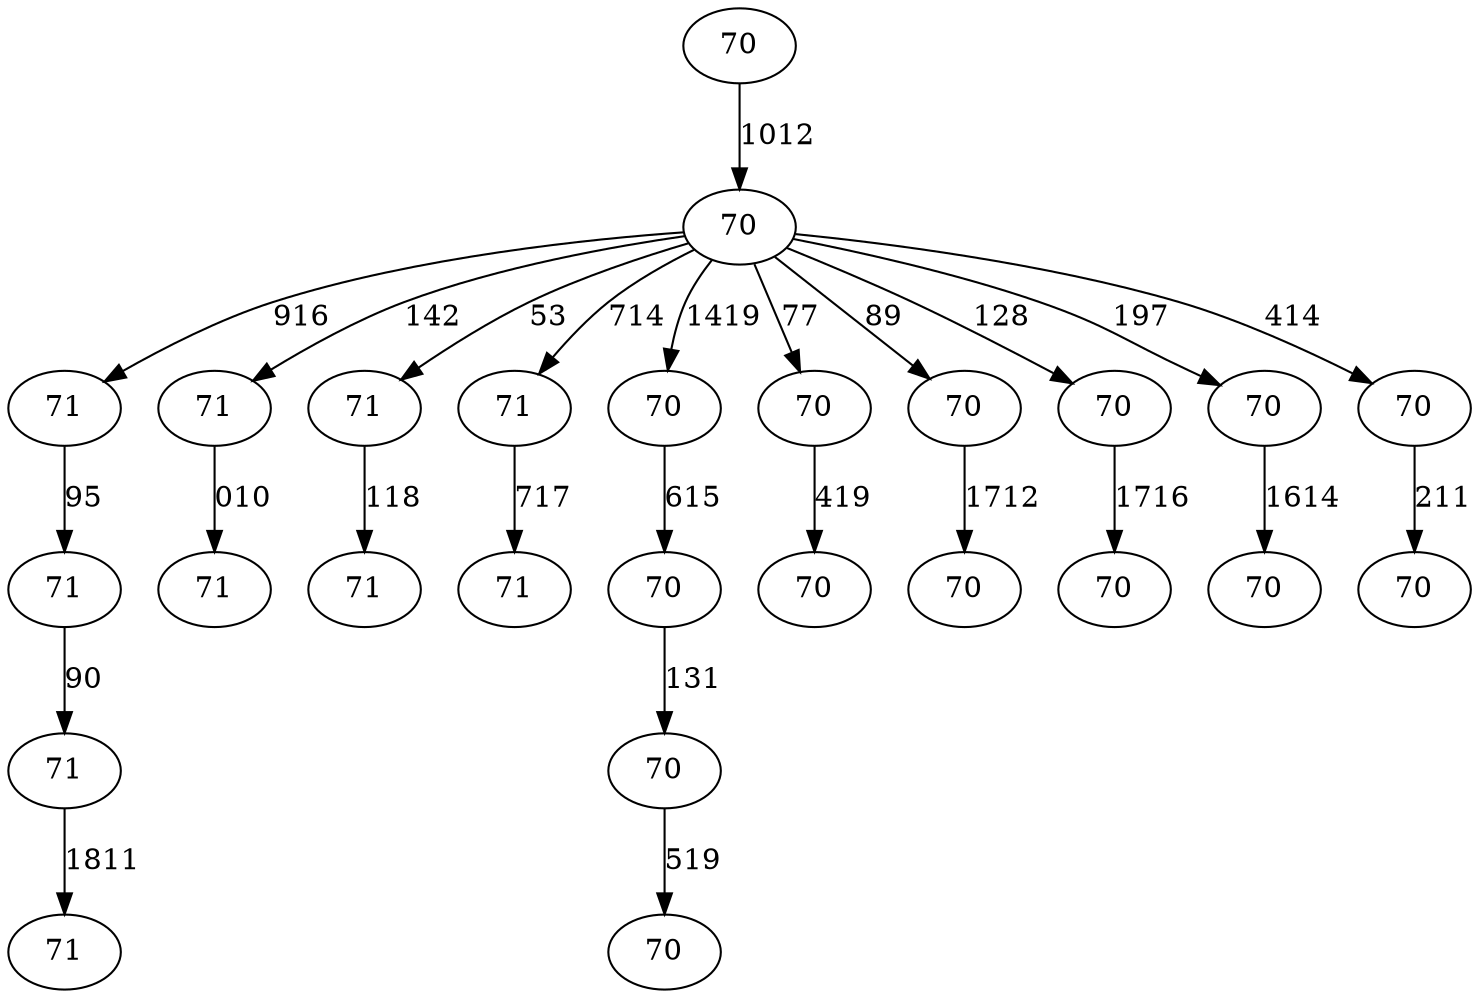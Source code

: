 digraph MinMax {
21446672 [label=70];
21446672 -> 21508032 [label=1012];
21508032 [label=70];
21508032 -> 24867568 [label=916];
24867568 [label=71];
24867568 -> 25285040 [label=95];
25285040 [label=71];
25285040 -> 25841712 [label=90];
25841712 [label=71];
25841712 -> 25946064 [label=1811];
25946064 [label=71];
21508032 -> 25215472 [label=142];
25215472 [label=71];
25215472 -> 25980848 [label=010];
25980848 [label=71];
21508032 -> 25598224 [label=53];
25598224 [label=71];
25598224 -> 26206944 [label=118];
26206944 [label=71];
21508032 -> 25093728 [label=714];
25093728 [label=71];
25093728 -> 25789536 [label=717];
25789536 [label=71];
21508032 -> 25406880 [label=1419];
25406880 [label=70];
25406880 -> 26189552 [label=615];
26189552 [label=70];
26189552 -> 26763488 [label=131];
26763488 [label=70];
26763488 -> 26641744 [label=519];
26641744 [label=70];
21508032 -> 25337248 [label=77];
25337248 [label=70];
25337248 -> 26554784 [label=419];
26554784 [label=70];
21508032 -> 25058944 [label=89];
25058944 [label=70];
25058944 -> 25754752 [label=1712];
25754752 [label=70];
21508032 -> 24084320 [label=128];
24084320 [label=70];
24084320 -> 27006976 [label=1716];
27006976 [label=70];
21508032 -> 24971984 [label=197];
24971984 [label=70];
24971984 -> 26311296 [label=1614];
26311296 [label=70];
21508032 -> 25441664 [label=414];
25441664 [label=70];
25441664 -> 26920016 [label=211];
26920016 [label=70];
}
